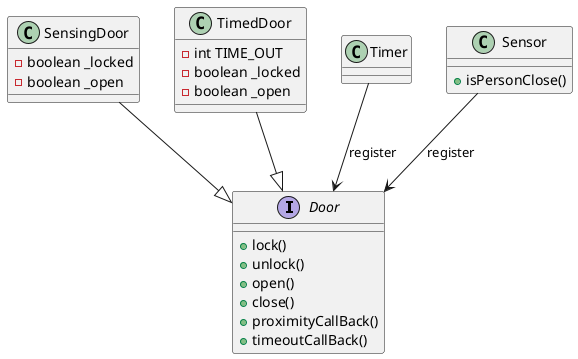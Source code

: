@startuml ex ISP
interface Door
class SensingDoor
class TimedDoor
class Timer
class Sensor
Door : + lock()
Door : + unlock()
Door : + open()
Door : + close()
Door : + proximityCallBack()
Door : + timeoutCallBack()
SensingDoor : - boolean _locked
SensingDoor : - boolean _open
TimedDoor : - int TIME_OUT
TimedDoor : - boolean _locked
TimedDoor : - boolean _open
Sensor : + isPersonClose()
SensingDoor --|> Door
TimedDoor --|> Door
Timer --> Door : "register"
Sensor --> Door : "register"

@enduml